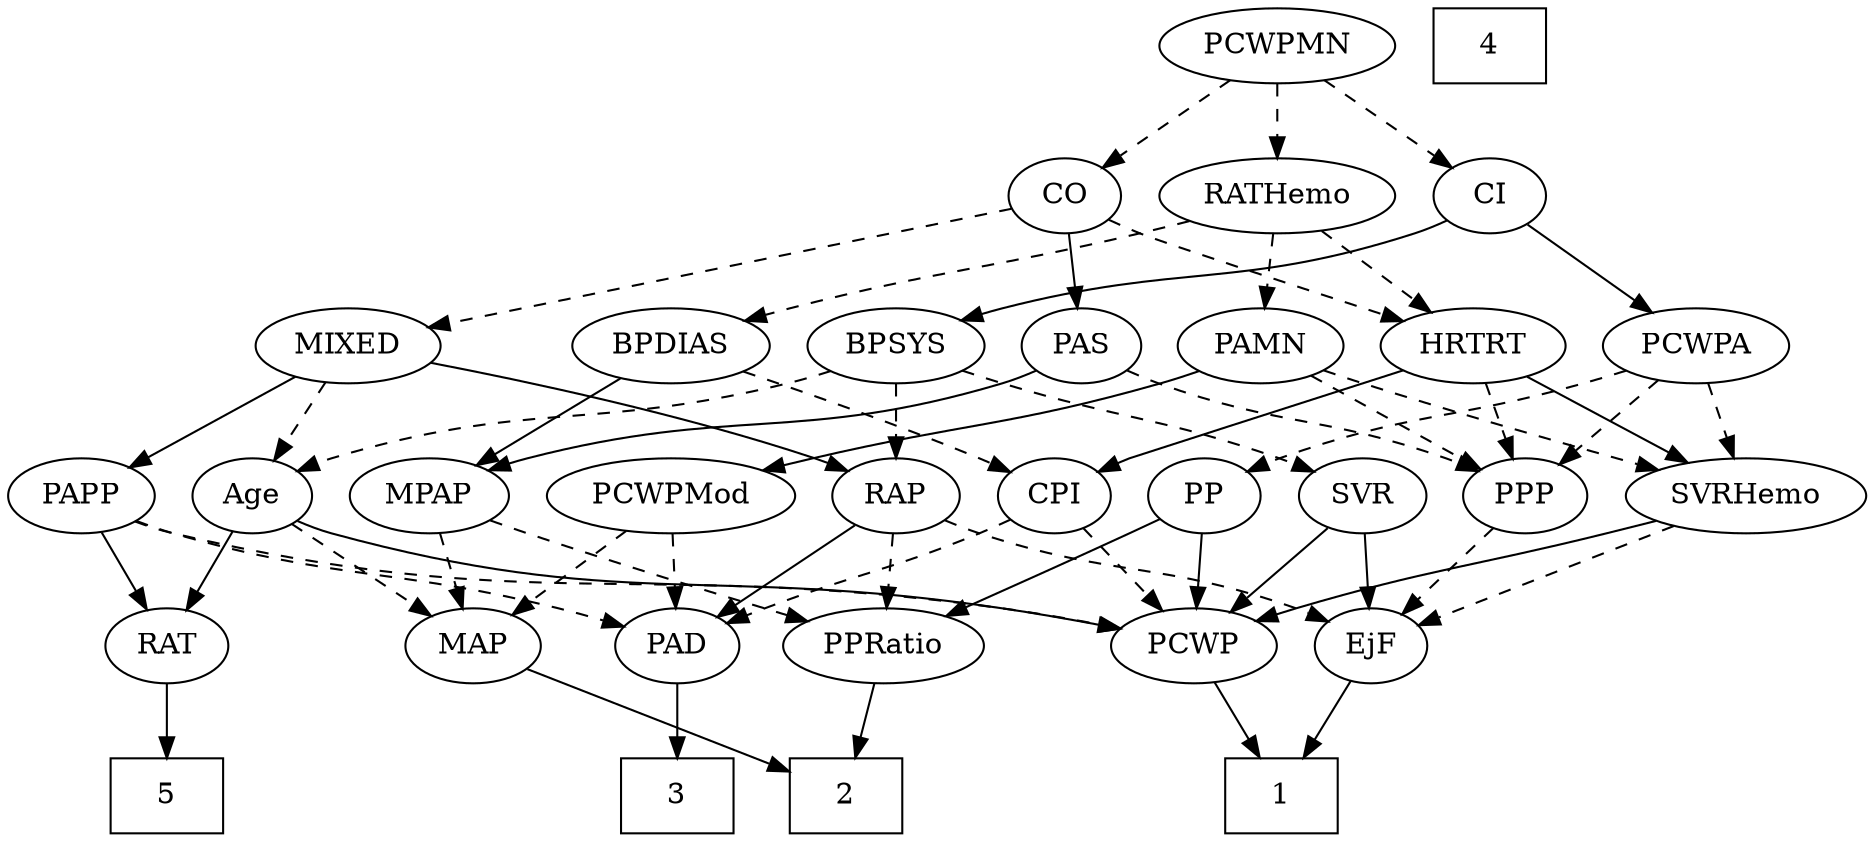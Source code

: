 strict digraph {
	graph [bb="0,0,827.94,396"];
	node [label="\N"];
	1	[height=0.5,
		pos="586.1,18",
		shape=box,
		width=0.75];
	2	[height=0.5,
		pos="150.1,18",
		shape=box,
		width=0.75];
	3	[height=0.5,
		pos="405.1,18",
		shape=box,
		width=0.75];
	4	[height=0.5,
		pos="495.1,378",
		shape=box,
		width=0.75];
	5	[height=0.5,
		pos="739.1,18",
		shape=box,
		width=0.75];
	Age	[height=0.5,
		pos="719.1,162",
		width=0.75];
	RAT	[height=0.5,
		pos="739.1,90",
		width=0.75827];
	Age -> RAT	[pos="e,734.3,107.79 723.94,144.05 726.2,136.14 728.94,126.54 731.47,117.69",
		style=solid];
	MAP	[height=0.5,
		pos="194.1,90",
		width=0.84854];
	Age -> MAP	[pos="e,224.2,93.984 698.61,149.89 693.66,147.61 688.29,145.46 683.1,144 661.55,137.93 347.18,106.24 234.18,94.978",
		style=dashed];
	PCWP	[height=0.5,
		pos="626.1,90",
		width=0.97491];
	Age -> PCWP	[pos="e,645.11,105.31 701.6,147.83 688.02,137.61 668.93,123.24 653.35,111.51",
		style=solid];
	EjF	[height=0.5,
		pos="546.1,90",
		width=0.75];
	EjF -> 1	[pos="e,576.31,36.124 555.37,72.765 560.08,64.525 565.92,54.317 571.23,45.016",
		style=solid];
	RAP	[height=0.5,
		pos="572.1,162",
		width=0.77632];
	RAP -> EjF	[pos="e,552.39,107.96 565.94,144.41 562.94,136.34 559.26,126.43 555.89,117.35",
		style=dashed];
	PAD	[height=0.5,
		pos="405.1,90",
		width=0.79437];
	RAP -> PAD	[pos="e,428.71,100.27 549.86,150.59 545.01,148.38 539.9,146.08 535.1,144 502.38,129.82 464.59,114.54 438.22,104.04",
		style=solid];
	PPRatio	[height=0.5,
		pos="106.1,90",
		width=1.1013];
	RAP -> PPRatio	[pos="e,134.95,102.51 551.03,149.85 545.94,147.57 540.42,145.43 535.1,144 370.83,99.871 320.18,144.67 154.1,108 150.95,107.3 147.72,106.46 \
144.5,105.53",
		style=dashed];
	MIXED	[height=0.5,
		pos="712.1,234",
		width=1.1193];
	MIXED -> Age	[pos="e,717.39,180.1 713.83,215.7 714.6,207.98 715.53,198.71 716.39,190.11",
		style=dashed];
	MIXED -> RAP	[pos="e,593.83,173.87 686.09,220 662.53,208.22 627.79,190.85 602.86,178.38",
		style=solid];
	PAPP	[height=0.5,
		pos="796.1,162",
		width=0.88464];
	MIXED -> PAPP	[pos="e,779.05,177.21 730.32,217.81 742.31,207.82 758.15,194.62 771.28,183.68",
		style=solid];
	MPAP	[height=0.5,
		pos="35.097,162",
		width=0.97491];
	MPAP -> MAP	[pos="e,170.29,101.48 60.997,149.6 88.193,137.62 131.06,118.75 160.76,105.68",
		style=dashed];
	MPAP -> PPRatio	[pos="e,90.229,106.64 50.503,145.81 59.955,136.49 72.24,124.38 82.857,113.91",
		style=dashed];
	BPSYS	[height=0.5,
		pos="609.1,234",
		width=1.0471];
	BPSYS -> Age	[pos="e,699.98,175.16 630.83,219.17 648.23,208.09 672.76,192.49 691.54,180.54",
		style=dashed];
	BPSYS -> RAP	[pos="e,580.8,179.47 600.33,216.41 595.9,208.04 590.44,197.71 585.51,188.37",
		style=dashed];
	SVR	[height=0.5,
		pos="646.1,162",
		width=0.77632];
	BPSYS -> SVR	[pos="e,637.39,179.47 617.87,216.41 622.29,208.04 627.75,197.71 632.69,188.37",
		style=dashed];
	PAD -> 3	[pos="e,405.1,36.104 405.1,71.697 405.1,63.983 405.1,54.712 405.1,46.112",
		style=solid];
	CO	[height=0.5,
		pos="400.1,306",
		width=0.75];
	CO -> MIXED	[pos="e,680.58,245.23 424.52,297.93 436.15,294.68 450.28,290.92 463.1,288 548.17,268.62 571.33,272.7 656.1,252 660.84,250.84 665.78,249.52 \
670.68,248.13",
		style=dashed];
	PAS	[height=0.5,
		pos="225.1,234",
		width=0.75];
	CO -> PAS	[pos="e,246.25,245.44 378.94,294.56 374.11,292.3 368.96,289.99 364.1,288 319.22,269.62 305.97,270.38 261.1,252 259.27,251.25 257.41,250.46 \
255.54,249.65",
		style=solid];
	HRTRT	[height=0.5,
		pos="400.1,234",
		width=1.1013];
	CO -> HRTRT	[pos="e,400.1,252.1 400.1,287.7 400.1,279.98 400.1,270.71 400.1,262.11",
		style=dashed];
	PAS -> MPAP	[pos="e,62.006,173.65 203.97,222.49 199.13,220.23 193.98,217.94 189.1,216 141.3,196.98 127.55,197.28 79.097,180 76.58,179.1 73.991,178.16 \
71.387,177.19",
		style=solid];
	PPP	[height=0.5,
		pos="309.1,162",
		width=0.75];
	PAS -> PPP	[pos="e,292.95,176.46 241.29,219.5 253.73,209.14 271.09,194.67 285.13,182.97",
		style=dashed];
	PAMN	[height=0.5,
		pos="306.1,234",
		width=1.011];
	PCWPMod	[height=0.5,
		pos="140.1,162",
		width=1.4443];
	PAMN -> PCWPMod	[pos="e,171.66,176.31 279.06,221.6 252.53,210.41 211.73,193.2 181.19,180.33",
		style=solid];
	SVRHemo	[height=0.5,
		pos="404.1,162",
		width=1.3902];
	PAMN -> SVRHemo	[pos="e,382.59,178.36 325.93,218.83 339.8,208.92 358.58,195.51 374.26,184.31",
		style=dashed];
	PAMN -> PPP	[pos="e,308.36,180.1 306.84,215.7 307.17,207.98 307.57,198.71 307.93,190.11",
		style=dashed];
	RATHemo	[height=0.5,
		pos="306.1,306",
		width=1.3721];
	RATHemo -> PAMN	[pos="e,306.1,252.1 306.1,287.7 306.1,279.98 306.1,270.71 306.1,262.11",
		style=dashed];
	BPDIAS	[height=0.5,
		pos="138.1,234",
		width=1.1735];
	RATHemo -> BPDIAS	[pos="e,167.17,247.11 274.89,292 247.06,280.4 206.24,263.39 176.43,250.97",
		style=dashed];
	RATHemo -> HRTRT	[pos="e,380.26,249.77 326.96,289.46 340.25,279.57 357.63,266.62 372.12,255.83",
		style=dashed];
	CPI	[height=0.5,
		pos="237.1,162",
		width=0.75];
	CPI -> PAD	[pos="e,381.07,100.15 258.32,150.72 263.15,148.45 268.28,146.1 273.1,144 306.21,129.55 344.59,114.3 371.4,103.89",
		style=dashed];
	CPI -> PCWP	[pos="e,599.92,102.35 257.59,149.92 262.55,147.64 267.91,145.48 273.1,144 406.03,105.98 447.87,141.18 582.1,108 584.76,107.34 587.48,106.56 \
590.2,105.71",
		style=dashed];
	RAT -> 5	[pos="e,739.1,36.104 739.1,71.697 739.1,63.983 739.1,54.712 739.1,46.112",
		style=solid];
	SVR -> EjF	[pos="e,563.99,103.52 627.76,148.16 612.29,137.34 589.97,121.71 572.57,109.53",
		style=solid];
	SVR -> PCWP	[pos="e,631.03,108.28 641.26,144.05 639.03,136.26 636.33,126.82 633.83,118.08",
		style=solid];
	PCWPMod -> PAD	[pos="e,378.97,97.63 179.12,150.01 186.42,147.99 193.98,145.91 201.1,144 259.89,128.17 328.44,110.53 369.23,100.12",
		style=dashed];
	PCWPMod -> MAP	[pos="e,181.76,106.99 152.89,144.41 159.65,135.66 168.06,124.75 175.52,115.08",
		style=dashed];
	PCWPA	[height=0.5,
		pos="499.1,234",
		width=1.1555];
	PCWPA -> SVRHemo	[pos="e,425.2,178.55 478.95,218.15 465.75,208.43 448.27,195.54 433.52,184.68",
		style=dashed];
	PP	[height=0.5,
		pos="499.1,162",
		width=0.75];
	PCWPA -> PP	[pos="e,499.1,180.1 499.1,215.7 499.1,207.98 499.1,198.71 499.1,190.11",
		style=dashed];
	PCWPA -> PPP	[pos="e,330.25,173.46 467.27,222.15 423.91,207.35 350.96,182.38 345.1,180 343.27,179.26 341.41,178.47 339.53,177.66",
		style=dashed];
	PCWPMN	[height=0.5,
		pos="400.1,378",
		width=1.3902];
	PCWPMN -> CO	[pos="e,400.1,324.1 400.1,359.7 400.1,351.98 400.1,342.71 400.1,334.11",
		style=dashed];
	PCWPMN -> RATHemo	[pos="e,326.9,322.49 379.24,361.46 366.21,351.77 349.27,339.15 334.97,328.5",
		style=dashed];
	CI	[height=0.5,
		pos="499.1,306",
		width=0.75];
	PCWPMN -> CI	[pos="e,481.15,319.69 422.07,361.46 437.06,350.86 457,336.76 472.84,325.57",
		style=dashed];
	SVRHemo -> EjF	[pos="e,524.69,101.55 432.49,147 456.5,135.17 490.82,118.25 515.45,106.11",
		style=dashed];
	SVRHemo -> PCWP	[pos="e,599.23,101.77 442.08,150.07 486.18,137.32 556.16,116.86 582.1,108 584.63,107.14 587.22,106.22 589.83,105.27",
		style=solid];
	BPDIAS -> MPAP	[pos="e,55.508,176.87 116.25,218.15 100.97,207.77 80.39,193.78 63.782,182.49",
		style=solid];
	BPDIAS -> CPI	[pos="e,219.12,175.71 159.09,218.15 174.13,207.52 194.49,193.13 210.64,181.71",
		style=dashed];
	MAP -> 2	[pos="e,160.86,36.124 183.89,72.765 178.66,64.44 172.16,54.104 166.27,44.725",
		style=solid];
	PP -> PPRatio	[pos="e,134.98,102.4 478.6,149.92 473.65,147.64 468.28,145.48 463.1,144 330.17,105.98 288.78,139.28 154.1,108 150.95,107.27 147.73,106.4 \
144.52,105.45",
		style=solid];
	PP -> PCWP	[pos="e,603.06,103.7 519.22,149.91 539.35,138.81 570.62,121.58 594.14,108.61",
		style=solid];
	PPP -> EjF	[pos="e,520.57,96.155 330.14,150.27 334.98,148.03 340.16,145.8 345.1,144 401.71,123.37 469.98,107.1 510.61,98.286",
		style=dashed];
	PPRatio -> 2	[pos="e,139.13,36.447 116.52,72.411 121.63,64.285 127.9,54.307 133.64,45.184",
		style=solid];
	PCWP -> 1	[pos="e,596.07,36.447 616.62,72.411 611.97,64.285 606.27,54.307 601.06,45.184",
		style=solid];
	CI -> BPSYS	[pos="e,587.13,248.98 518.26,292.81 534.91,282.21 559.33,266.67 578.66,254.37",
		style=solid];
	CI -> PCWPA	[pos="e,499.1,252.1 499.1,287.7 499.1,279.98 499.1,270.71 499.1,262.11",
		style=solid];
	PAPP -> PAD	[pos="e,432.71,95.584 772.16,149.92 766.65,147.69 760.74,145.56 755.1,144 649.01,114.7 618.87,124.8 510.1,108 487.72,104.54 462.69,100.5 \
442.68,97.221",
		style=dashed];
	PAPP -> RAT	[pos="e,751.71,106.49 783.45,145.46 775.99,136.31 766.42,124.55 758.08,114.31",
		style=solid];
	PAPP -> PCWP	[pos="e,652.79,101.94 770.95,150.56 765.71,148.39 760.23,146.12 755.1,144 723.74,131.06 688.07,116.41 662.2,105.8",
		style=dashed];
	HRTRT -> CPI	[pos="e,258.34,173.23 371.44,221.48 345.59,210.98 306.61,194.9 273.1,180 271.3,179.2 269.45,178.37 267.59,177.52",
		style=solid];
	HRTRT -> SVRHemo	[pos="e,403.12,180.1 401.09,215.7 401.53,207.98 402.06,198.71 402.55,190.11",
		style=solid];
	HRTRT -> PPP	[pos="e,326.22,176.17 380.8,218.15 367.28,207.75 349.08,193.75 334.4,182.46",
		style=dashed];
}
